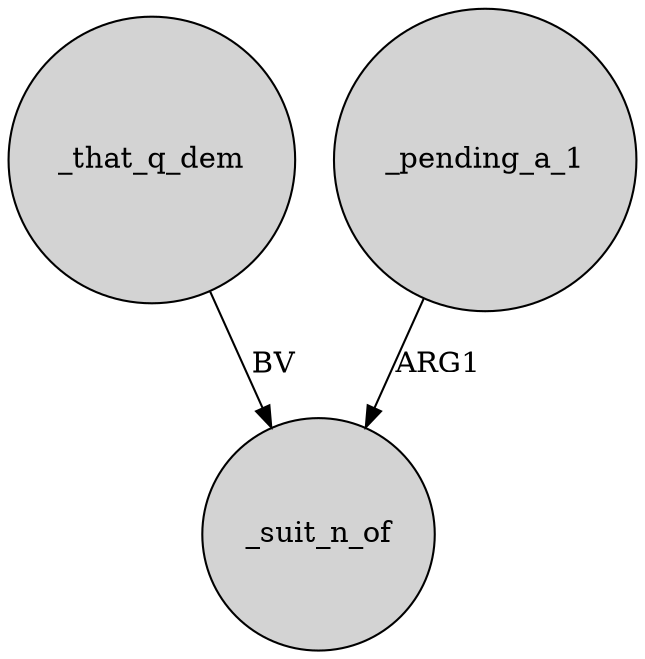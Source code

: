 digraph {
	node [shape=circle style=filled]
	_that_q_dem -> _suit_n_of [label=BV]
	_pending_a_1 -> _suit_n_of [label=ARG1]
}
